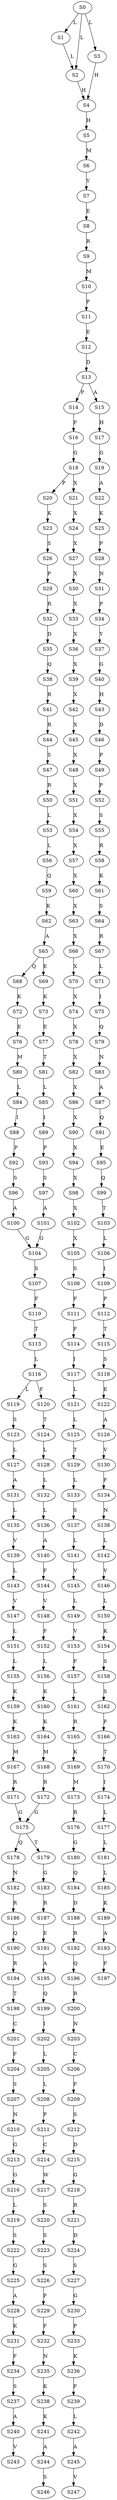 strict digraph  {
	S0 -> S1 [ label = L ];
	S0 -> S2 [ label = L ];
	S0 -> S3 [ label = L ];
	S1 -> S2 [ label = L ];
	S2 -> S4 [ label = H ];
	S3 -> S4 [ label = H ];
	S4 -> S5 [ label = H ];
	S5 -> S6 [ label = M ];
	S6 -> S7 [ label = Y ];
	S7 -> S8 [ label = E ];
	S8 -> S9 [ label = R ];
	S9 -> S10 [ label = M ];
	S10 -> S11 [ label = P ];
	S11 -> S12 [ label = E ];
	S12 -> S13 [ label = D ];
	S13 -> S14 [ label = P ];
	S13 -> S15 [ label = A ];
	S14 -> S16 [ label = F ];
	S15 -> S17 [ label = H ];
	S16 -> S18 [ label = G ];
	S17 -> S19 [ label = G ];
	S18 -> S20 [ label = P ];
	S18 -> S21 [ label = X ];
	S19 -> S22 [ label = A ];
	S20 -> S23 [ label = K ];
	S21 -> S24 [ label = X ];
	S22 -> S25 [ label = K ];
	S23 -> S26 [ label = S ];
	S24 -> S27 [ label = X ];
	S25 -> S28 [ label = P ];
	S26 -> S29 [ label = P ];
	S27 -> S30 [ label = X ];
	S28 -> S31 [ label = N ];
	S29 -> S32 [ label = R ];
	S30 -> S33 [ label = X ];
	S31 -> S34 [ label = P ];
	S32 -> S35 [ label = D ];
	S33 -> S36 [ label = X ];
	S34 -> S37 [ label = Y ];
	S35 -> S38 [ label = Q ];
	S36 -> S39 [ label = X ];
	S37 -> S40 [ label = G ];
	S38 -> S41 [ label = R ];
	S39 -> S42 [ label = X ];
	S40 -> S43 [ label = H ];
	S41 -> S44 [ label = R ];
	S42 -> S45 [ label = X ];
	S43 -> S46 [ label = D ];
	S44 -> S47 [ label = S ];
	S45 -> S48 [ label = X ];
	S46 -> S49 [ label = P ];
	S47 -> S50 [ label = R ];
	S48 -> S51 [ label = X ];
	S49 -> S52 [ label = P ];
	S50 -> S53 [ label = L ];
	S51 -> S54 [ label = X ];
	S52 -> S55 [ label = S ];
	S53 -> S56 [ label = L ];
	S54 -> S57 [ label = X ];
	S55 -> S58 [ label = R ];
	S56 -> S59 [ label = Q ];
	S57 -> S60 [ label = X ];
	S58 -> S61 [ label = K ];
	S59 -> S62 [ label = K ];
	S60 -> S63 [ label = X ];
	S61 -> S64 [ label = S ];
	S62 -> S65 [ label = A ];
	S63 -> S66 [ label = X ];
	S64 -> S67 [ label = R ];
	S65 -> S68 [ label = Q ];
	S65 -> S69 [ label = E ];
	S66 -> S70 [ label = X ];
	S67 -> S71 [ label = L ];
	S68 -> S72 [ label = K ];
	S69 -> S73 [ label = K ];
	S70 -> S74 [ label = X ];
	S71 -> S75 [ label = I ];
	S72 -> S76 [ label = E ];
	S73 -> S77 [ label = E ];
	S74 -> S78 [ label = X ];
	S75 -> S79 [ label = Q ];
	S76 -> S80 [ label = M ];
	S77 -> S81 [ label = T ];
	S78 -> S82 [ label = X ];
	S79 -> S83 [ label = N ];
	S80 -> S84 [ label = L ];
	S81 -> S85 [ label = L ];
	S82 -> S86 [ label = X ];
	S83 -> S87 [ label = A ];
	S84 -> S88 [ label = I ];
	S85 -> S89 [ label = I ];
	S86 -> S90 [ label = X ];
	S87 -> S91 [ label = Q ];
	S88 -> S92 [ label = P ];
	S89 -> S93 [ label = P ];
	S90 -> S94 [ label = X ];
	S91 -> S95 [ label = E ];
	S92 -> S96 [ label = S ];
	S93 -> S97 [ label = S ];
	S94 -> S98 [ label = X ];
	S95 -> S99 [ label = Q ];
	S96 -> S100 [ label = A ];
	S97 -> S101 [ label = A ];
	S98 -> S102 [ label = X ];
	S99 -> S103 [ label = T ];
	S100 -> S104 [ label = G ];
	S101 -> S104 [ label = G ];
	S102 -> S105 [ label = X ];
	S103 -> S106 [ label = L ];
	S104 -> S107 [ label = S ];
	S105 -> S108 [ label = S ];
	S106 -> S109 [ label = I ];
	S107 -> S110 [ label = F ];
	S108 -> S111 [ label = F ];
	S109 -> S112 [ label = P ];
	S110 -> S113 [ label = T ];
	S111 -> S114 [ label = F ];
	S112 -> S115 [ label = T ];
	S113 -> S116 [ label = L ];
	S114 -> S117 [ label = I ];
	S115 -> S118 [ label = S ];
	S116 -> S119 [ label = L ];
	S116 -> S120 [ label = F ];
	S117 -> S121 [ label = L ];
	S118 -> S122 [ label = E ];
	S119 -> S123 [ label = S ];
	S120 -> S124 [ label = T ];
	S121 -> S125 [ label = L ];
	S122 -> S126 [ label = A ];
	S123 -> S127 [ label = L ];
	S124 -> S128 [ label = L ];
	S125 -> S129 [ label = T ];
	S126 -> S130 [ label = V ];
	S127 -> S131 [ label = A ];
	S128 -> S132 [ label = L ];
	S129 -> S133 [ label = L ];
	S130 -> S134 [ label = F ];
	S131 -> S135 [ label = L ];
	S132 -> S136 [ label = L ];
	S133 -> S137 [ label = S ];
	S134 -> S138 [ label = N ];
	S135 -> S139 [ label = V ];
	S136 -> S140 [ label = A ];
	S137 -> S141 [ label = L ];
	S138 -> S142 [ label = L ];
	S139 -> S143 [ label = L ];
	S140 -> S144 [ label = F ];
	S141 -> S145 [ label = V ];
	S142 -> S146 [ label = V ];
	S143 -> S147 [ label = V ];
	S144 -> S148 [ label = V ];
	S145 -> S149 [ label = L ];
	S146 -> S150 [ label = L ];
	S147 -> S151 [ label = L ];
	S148 -> S152 [ label = F ];
	S149 -> S153 [ label = V ];
	S150 -> S154 [ label = K ];
	S151 -> S155 [ label = L ];
	S152 -> S156 [ label = L ];
	S153 -> S157 [ label = F ];
	S154 -> S158 [ label = S ];
	S155 -> S159 [ label = K ];
	S156 -> S160 [ label = K ];
	S157 -> S161 [ label = L ];
	S158 -> S162 [ label = S ];
	S159 -> S163 [ label = K ];
	S160 -> S164 [ label = K ];
	S161 -> S165 [ label = R ];
	S162 -> S166 [ label = F ];
	S163 -> S167 [ label = M ];
	S164 -> S168 [ label = M ];
	S165 -> S169 [ label = K ];
	S166 -> S170 [ label = T ];
	S167 -> S171 [ label = R ];
	S168 -> S172 [ label = R ];
	S169 -> S173 [ label = M ];
	S170 -> S174 [ label = I ];
	S171 -> S175 [ label = G ];
	S172 -> S175 [ label = G ];
	S173 -> S176 [ label = R ];
	S174 -> S177 [ label = L ];
	S175 -> S178 [ label = Q ];
	S175 -> S179 [ label = T ];
	S176 -> S180 [ label = G ];
	S177 -> S181 [ label = L ];
	S178 -> S182 [ label = N ];
	S179 -> S183 [ label = G ];
	S180 -> S184 [ label = Q ];
	S181 -> S185 [ label = L ];
	S182 -> S186 [ label = R ];
	S183 -> S187 [ label = R ];
	S184 -> S188 [ label = D ];
	S185 -> S189 [ label = K ];
	S186 -> S190 [ label = Q ];
	S187 -> S191 [ label = E ];
	S188 -> S192 [ label = R ];
	S189 -> S193 [ label = A ];
	S190 -> S194 [ label = R ];
	S191 -> S195 [ label = A ];
	S192 -> S196 [ label = Q ];
	S193 -> S197 [ label = F ];
	S194 -> S198 [ label = T ];
	S195 -> S199 [ label = Q ];
	S196 -> S200 [ label = R ];
	S198 -> S201 [ label = C ];
	S199 -> S202 [ label = I ];
	S200 -> S203 [ label = N ];
	S201 -> S204 [ label = F ];
	S202 -> S205 [ label = L ];
	S203 -> S206 [ label = C ];
	S204 -> S207 [ label = S ];
	S205 -> S208 [ label = L ];
	S206 -> S209 [ label = F ];
	S207 -> S210 [ label = N ];
	S208 -> S211 [ label = P ];
	S209 -> S212 [ label = S ];
	S210 -> S213 [ label = G ];
	S211 -> S214 [ label = C ];
	S212 -> S215 [ label = D ];
	S213 -> S216 [ label = G ];
	S214 -> S217 [ label = W ];
	S215 -> S218 [ label = G ];
	S216 -> S219 [ label = L ];
	S217 -> S220 [ label = S ];
	S218 -> S221 [ label = R ];
	S219 -> S222 [ label = S ];
	S220 -> S223 [ label = S ];
	S221 -> S224 [ label = D ];
	S222 -> S225 [ label = G ];
	S223 -> S226 [ label = S ];
	S224 -> S227 [ label = S ];
	S225 -> S228 [ label = A ];
	S226 -> S229 [ label = F ];
	S227 -> S230 [ label = G ];
	S228 -> S231 [ label = K ];
	S229 -> S232 [ label = F ];
	S230 -> S233 [ label = P ];
	S231 -> S234 [ label = F ];
	S232 -> S235 [ label = N ];
	S233 -> S236 [ label = K ];
	S234 -> S237 [ label = S ];
	S235 -> S238 [ label = K ];
	S236 -> S239 [ label = F ];
	S237 -> S240 [ label = A ];
	S238 -> S241 [ label = K ];
	S239 -> S242 [ label = L ];
	S240 -> S243 [ label = V ];
	S241 -> S244 [ label = A ];
	S242 -> S245 [ label = A ];
	S244 -> S246 [ label = S ];
	S245 -> S247 [ label = V ];
}

